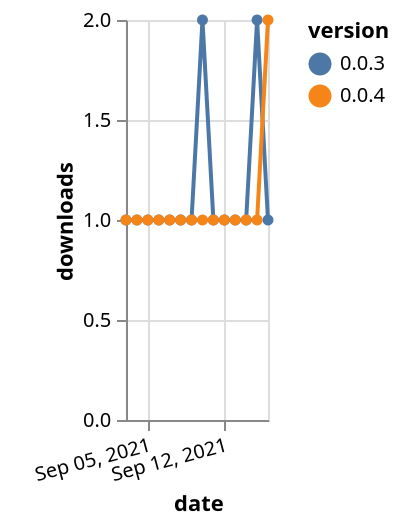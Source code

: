 {"$schema": "https://vega.github.io/schema/vega-lite/v5.json", "description": "A simple bar chart with embedded data.", "data": {"values": [{"date": "2021-09-03", "total": 226, "delta": 1, "version": "0.0.3"}, {"date": "2021-09-04", "total": 227, "delta": 1, "version": "0.0.3"}, {"date": "2021-09-05", "total": 228, "delta": 1, "version": "0.0.3"}, {"date": "2021-09-06", "total": 229, "delta": 1, "version": "0.0.3"}, {"date": "2021-09-07", "total": 230, "delta": 1, "version": "0.0.3"}, {"date": "2021-09-08", "total": 231, "delta": 1, "version": "0.0.3"}, {"date": "2021-09-09", "total": 232, "delta": 1, "version": "0.0.3"}, {"date": "2021-09-10", "total": 234, "delta": 2, "version": "0.0.3"}, {"date": "2021-09-11", "total": 235, "delta": 1, "version": "0.0.3"}, {"date": "2021-09-12", "total": 236, "delta": 1, "version": "0.0.3"}, {"date": "2021-09-13", "total": 237, "delta": 1, "version": "0.0.3"}, {"date": "2021-09-14", "total": 238, "delta": 1, "version": "0.0.3"}, {"date": "2021-09-15", "total": 240, "delta": 2, "version": "0.0.3"}, {"date": "2021-09-16", "total": 241, "delta": 1, "version": "0.0.3"}, {"date": "2021-09-03", "total": 226, "delta": 1, "version": "0.0.4"}, {"date": "2021-09-04", "total": 227, "delta": 1, "version": "0.0.4"}, {"date": "2021-09-05", "total": 228, "delta": 1, "version": "0.0.4"}, {"date": "2021-09-06", "total": 229, "delta": 1, "version": "0.0.4"}, {"date": "2021-09-07", "total": 230, "delta": 1, "version": "0.0.4"}, {"date": "2021-09-08", "total": 231, "delta": 1, "version": "0.0.4"}, {"date": "2021-09-09", "total": 232, "delta": 1, "version": "0.0.4"}, {"date": "2021-09-10", "total": 233, "delta": 1, "version": "0.0.4"}, {"date": "2021-09-11", "total": 234, "delta": 1, "version": "0.0.4"}, {"date": "2021-09-12", "total": 235, "delta": 1, "version": "0.0.4"}, {"date": "2021-09-13", "total": 236, "delta": 1, "version": "0.0.4"}, {"date": "2021-09-14", "total": 237, "delta": 1, "version": "0.0.4"}, {"date": "2021-09-15", "total": 238, "delta": 1, "version": "0.0.4"}, {"date": "2021-09-16", "total": 240, "delta": 2, "version": "0.0.4"}]}, "width": "container", "mark": {"type": "line", "point": {"filled": true}}, "encoding": {"x": {"field": "date", "type": "temporal", "timeUnit": "yearmonthdate", "title": "date", "axis": {"labelAngle": -15}}, "y": {"field": "delta", "type": "quantitative", "title": "downloads"}, "color": {"field": "version", "type": "nominal"}, "tooltip": {"field": "delta"}}}